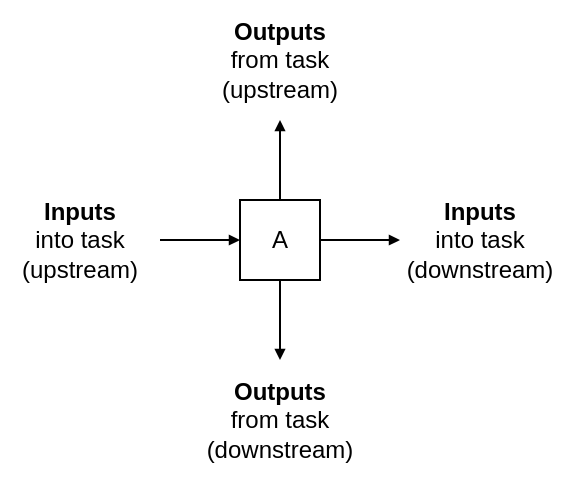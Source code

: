 <mxfile>
    <diagram id="T9uuaTeBy4bPSP1g8a4x" name="Page-1">
        <mxGraphModel dx="1002" dy="611" grid="1" gridSize="10" guides="1" tooltips="1" connect="1" arrows="1" fold="1" page="1" pageScale="1" pageWidth="827" pageHeight="1169" background="#FFFFFF" math="0" shadow="0">
            <root>
                <mxCell id="0"/>
                <mxCell id="1" parent="0"/>
                <mxCell id="208" style="edgeStyle=none;html=1;entryX=0;entryY=0.5;entryDx=0;entryDy=0;startSize=3;endSize=3;endArrow=block;endFill=1;exitX=1;exitY=0.5;exitDx=0;exitDy=0;" parent="1" target="207" edge="1" source="239">
                    <mxGeometry relative="1" as="geometry">
                        <mxPoint x="220" y="160" as="targetPoint"/>
                        <mxPoint x="160" y="140" as="sourcePoint"/>
                    </mxGeometry>
                </mxCell>
                <mxCell id="210" style="edgeStyle=none;html=1;exitX=1;exitY=0.5;exitDx=0;exitDy=0;endArrow=block;endFill=1;startSize=3;endSize=3;entryX=0;entryY=0.5;entryDx=0;entryDy=0;" parent="1" source="207" target="241" edge="1">
                    <mxGeometry relative="1" as="geometry">
                        <mxPoint x="330" y="160" as="targetPoint"/>
                    </mxGeometry>
                </mxCell>
                <mxCell id="207" value="A" style="rounded=0;whiteSpace=wrap;html=1;" parent="1" vertex="1">
                    <mxGeometry x="240" y="120" width="40" height="40" as="geometry"/>
                </mxCell>
                <mxCell id="237" style="edgeStyle=none;html=1;exitX=0.5;exitY=1;exitDx=0;exitDy=0;endArrow=block;endFill=1;startSize=3;endSize=3;entryX=0.5;entryY=0;entryDx=0;entryDy=0;" edge="1" parent="1" source="207" target="243">
                    <mxGeometry relative="1" as="geometry">
                        <mxPoint x="290" y="150" as="sourcePoint"/>
                        <mxPoint x="280" y="190" as="targetPoint"/>
                    </mxGeometry>
                </mxCell>
                <mxCell id="238" style="edgeStyle=none;html=1;exitX=0.5;exitY=0;exitDx=0;exitDy=0;endArrow=block;endFill=1;startSize=3;endSize=3;entryX=0.5;entryY=1;entryDx=0;entryDy=0;" edge="1" parent="1" source="207" target="242">
                    <mxGeometry relative="1" as="geometry">
                        <mxPoint x="270" y="170" as="sourcePoint"/>
                        <mxPoint x="280" y="100" as="targetPoint"/>
                    </mxGeometry>
                </mxCell>
                <mxCell id="239" value="&lt;b&gt;Inputs&lt;/b&gt;&lt;br&gt;into task&lt;br&gt;(upstream)" style="rounded=0;whiteSpace=wrap;html=1;strokeColor=none;fillColor=none;" vertex="1" parent="1">
                    <mxGeometry x="120" y="110" width="80" height="60" as="geometry"/>
                </mxCell>
                <mxCell id="241" value="&lt;b&gt;Inputs&lt;/b&gt;&lt;br&gt;into task&lt;br&gt;(downstream)" style="rounded=0;whiteSpace=wrap;html=1;strokeColor=none;fillColor=none;" vertex="1" parent="1">
                    <mxGeometry x="320" y="110" width="80" height="60" as="geometry"/>
                </mxCell>
                <mxCell id="242" value="&lt;b&gt;Outputs&lt;/b&gt;&lt;br&gt;from task&lt;br&gt;(upstream)" style="rounded=0;whiteSpace=wrap;html=1;strokeColor=none;fillColor=none;" vertex="1" parent="1">
                    <mxGeometry x="220" y="20" width="80" height="60" as="geometry"/>
                </mxCell>
                <mxCell id="243" value="&lt;b&gt;Outputs&lt;/b&gt;&lt;br&gt;from task&lt;br&gt;(downstream)" style="rounded=0;whiteSpace=wrap;html=1;strokeColor=none;fillColor=none;" vertex="1" parent="1">
                    <mxGeometry x="220" y="200" width="80" height="60" as="geometry"/>
                </mxCell>
            </root>
        </mxGraphModel>
    </diagram>
</mxfile>